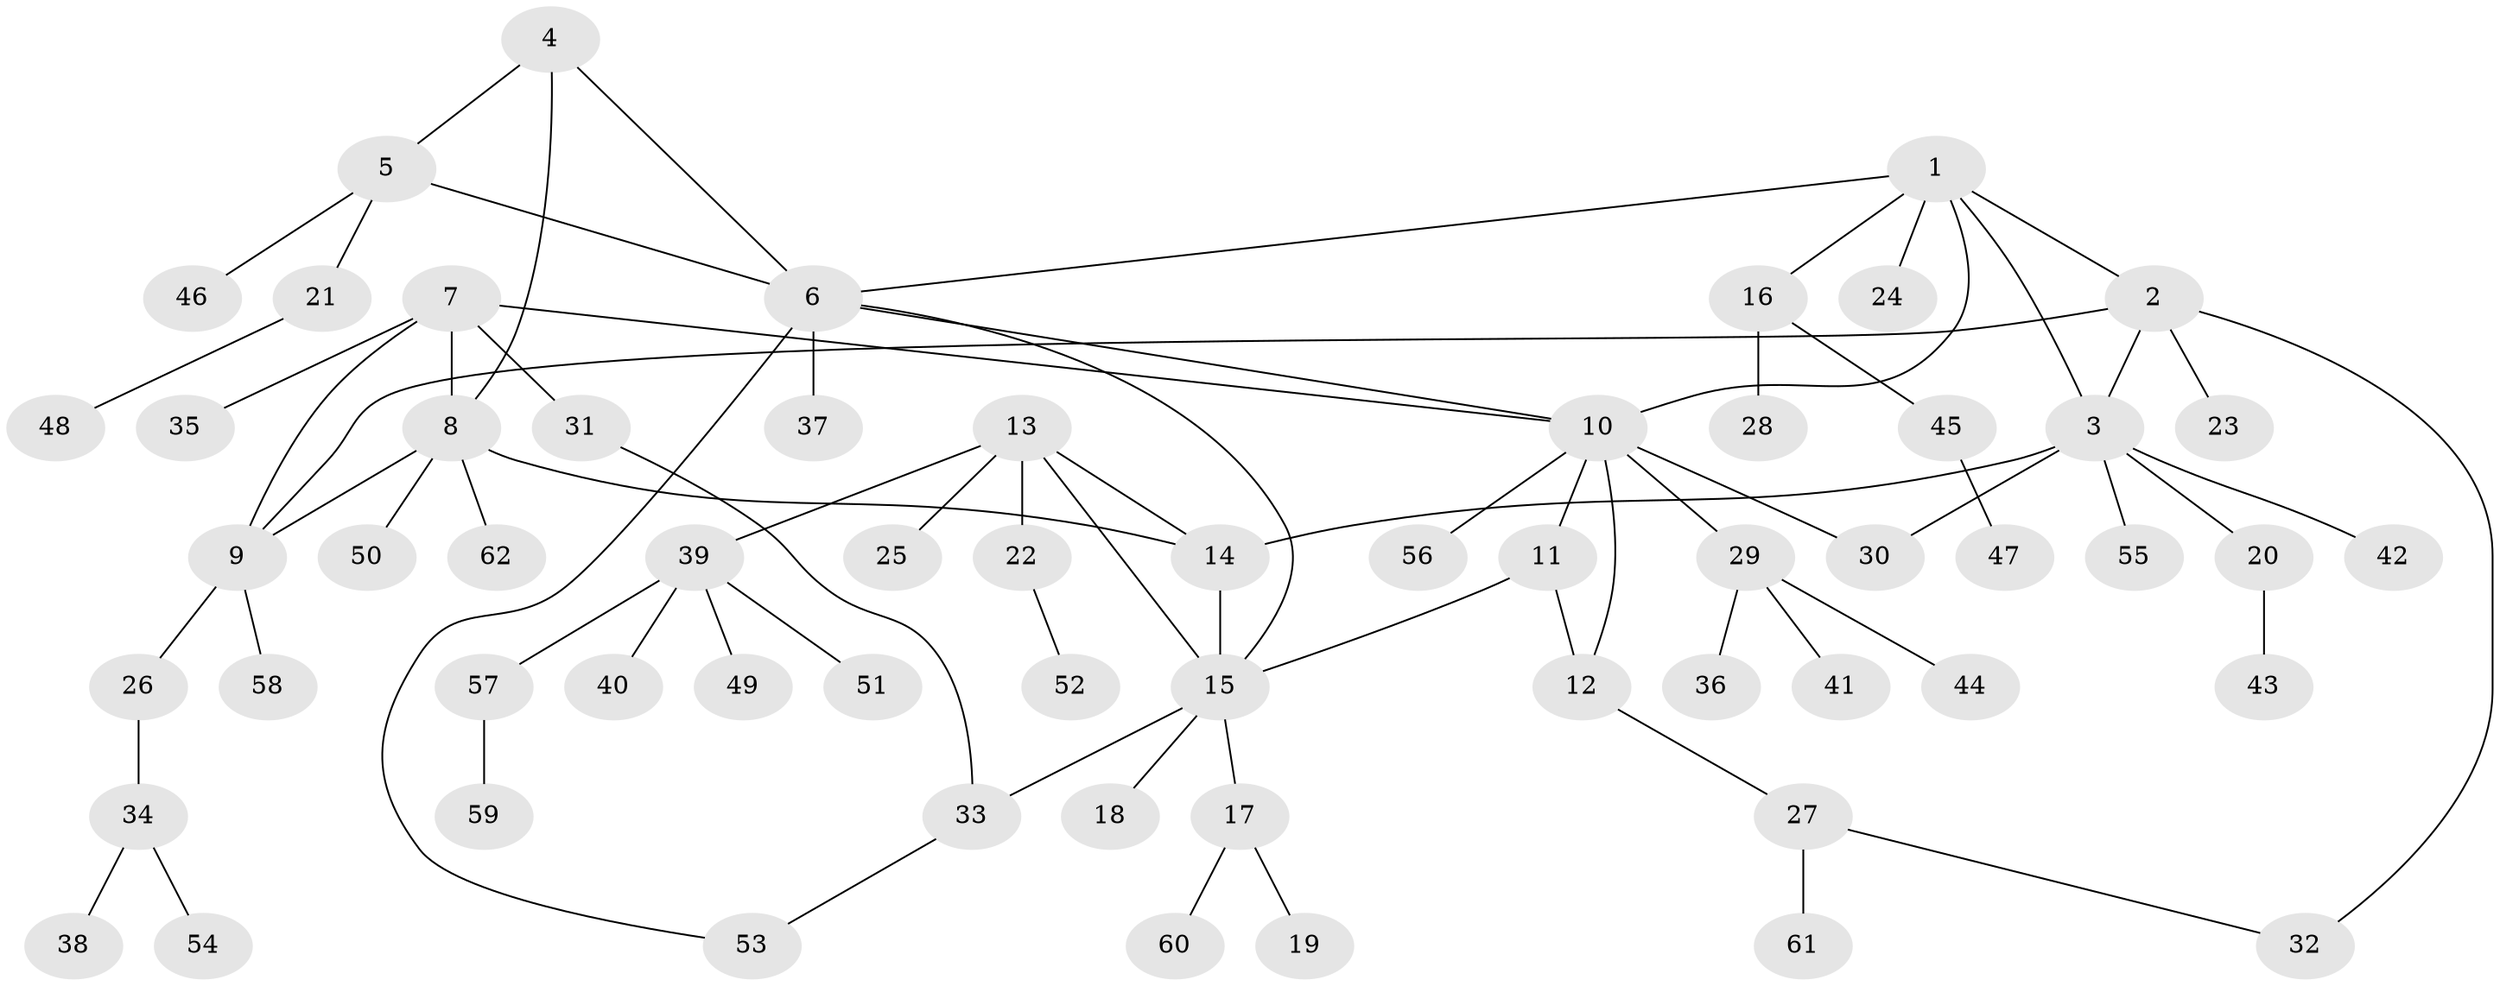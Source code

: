 // Generated by graph-tools (version 1.1) at 2025/26/03/09/25 03:26:39]
// undirected, 62 vertices, 76 edges
graph export_dot {
graph [start="1"]
  node [color=gray90,style=filled];
  1;
  2;
  3;
  4;
  5;
  6;
  7;
  8;
  9;
  10;
  11;
  12;
  13;
  14;
  15;
  16;
  17;
  18;
  19;
  20;
  21;
  22;
  23;
  24;
  25;
  26;
  27;
  28;
  29;
  30;
  31;
  32;
  33;
  34;
  35;
  36;
  37;
  38;
  39;
  40;
  41;
  42;
  43;
  44;
  45;
  46;
  47;
  48;
  49;
  50;
  51;
  52;
  53;
  54;
  55;
  56;
  57;
  58;
  59;
  60;
  61;
  62;
  1 -- 2;
  1 -- 3;
  1 -- 6;
  1 -- 10;
  1 -- 16;
  1 -- 24;
  2 -- 3;
  2 -- 9;
  2 -- 23;
  2 -- 32;
  3 -- 14;
  3 -- 20;
  3 -- 30;
  3 -- 42;
  3 -- 55;
  4 -- 5;
  4 -- 6;
  4 -- 8;
  5 -- 6;
  5 -- 21;
  5 -- 46;
  6 -- 10;
  6 -- 15;
  6 -- 37;
  6 -- 53;
  7 -- 8;
  7 -- 9;
  7 -- 10;
  7 -- 31;
  7 -- 35;
  8 -- 9;
  8 -- 14;
  8 -- 50;
  8 -- 62;
  9 -- 26;
  9 -- 58;
  10 -- 11;
  10 -- 12;
  10 -- 29;
  10 -- 30;
  10 -- 56;
  11 -- 12;
  11 -- 15;
  12 -- 27;
  13 -- 14;
  13 -- 15;
  13 -- 22;
  13 -- 25;
  13 -- 39;
  14 -- 15;
  15 -- 17;
  15 -- 18;
  15 -- 33;
  16 -- 28;
  16 -- 45;
  17 -- 19;
  17 -- 60;
  20 -- 43;
  21 -- 48;
  22 -- 52;
  26 -- 34;
  27 -- 32;
  27 -- 61;
  29 -- 36;
  29 -- 41;
  29 -- 44;
  31 -- 33;
  33 -- 53;
  34 -- 38;
  34 -- 54;
  39 -- 40;
  39 -- 49;
  39 -- 51;
  39 -- 57;
  45 -- 47;
  57 -- 59;
}
